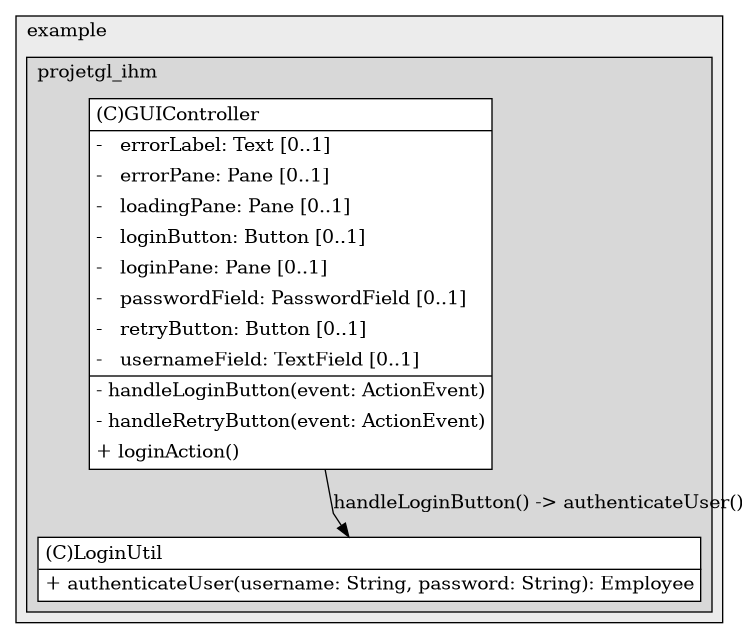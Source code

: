 @startuml

/' diagram meta data start
config=StructureConfiguration;
{
  "projectClassification": {
    "searchMode": "OpenProject", // OpenProject, AllProjects
    "includedProjects": "",
    "pathEndKeywords": "*.impl",
    "isClientPath": "",
    "isClientName": "",
    "isTestPath": "",
    "isTestName": "",
    "isMappingPath": "",
    "isMappingName": "",
    "isDataAccessPath": "",
    "isDataAccessName": "",
    "isDataStructurePath": "",
    "isDataStructureName": "",
    "isInterfaceStructuresPath": "",
    "isInterfaceStructuresName": "",
    "isEntryPointPath": "",
    "isEntryPointName": "",
    "treatFinalFieldsAsMandatory": false
  },
  "graphRestriction": {
    "classPackageExcludeFilter": "",
    "classPackageIncludeFilter": "",
    "classNameExcludeFilter": "",
    "classNameIncludeFilter": "",
    "methodNameExcludeFilter": "",
    "methodNameIncludeFilter": "",
    "removeByInheritance": "", // inheritance/annotation based filtering is done in a second step
    "removeByAnnotation": "",
    "removeByClassPackage": "", // cleanup the graph after inheritance/annotation based filtering is done
    "removeByClassName": "",
    "cutMappings": false,
    "cutEnum": true,
    "cutTests": true,
    "cutClient": true,
    "cutDataAccess": false,
    "cutInterfaceStructures": false,
    "cutDataStructures": false,
    "cutGetterAndSetter": true,
    "cutConstructors": true
  },
  "graphTraversal": {
    "forwardDepth": 6,
    "backwardDepth": 6,
    "classPackageExcludeFilter": "",
    "classPackageIncludeFilter": "",
    "classNameExcludeFilter": "",
    "classNameIncludeFilter": "",
    "methodNameExcludeFilter": "",
    "methodNameIncludeFilter": "",
    "hideMappings": false,
    "hideDataStructures": false,
    "hidePrivateMethods": true,
    "hideInterfaceCalls": true, // indirection: implementation -> interface (is hidden) -> implementation
    "onlyShowApplicationEntryPoints": false, // root node is included
    "useMethodCallsForStructureDiagram": "ForwardOnly" // ForwardOnly, BothDirections, No
  },
  "details": {
    "aggregation": "GroupByClass", // ByClass, GroupByClass, None
    "showClassGenericTypes": true,
    "showMethods": true,
    "showMethodParameterNames": true,
    "showMethodParameterTypes": true,
    "showMethodReturnType": true,
    "showPackageLevels": 2,
    "showDetailedClassStructure": true
  },
  "rootClass": "com.example.projetgl_ihm.GUI.GUIController",
  "extensionCallbackMethod": "" // qualified.class.name#methodName - signature: public static String method(String)
}
diagram meta data end '/



digraph g {
    rankdir="TB"
    splines=polyline
    

'nodes 
subgraph cluster_1322970774 { 
   	label=example
	labeljust=l
	fillcolor="#ececec"
	style=filled
   
   subgraph cluster_729247068 { 
   	label=projetgl_ihm
	labeljust=l
	fillcolor="#d8d8d8"
	style=filled
   
   GUIController398526818[
	label=<<TABLE BORDER="1" CELLBORDER="0" CELLPADDING="4" CELLSPACING="0">
<TR><TD ALIGN="LEFT" >(C)GUIController</TD></TR>
<HR/>
<TR><TD ALIGN="LEFT" >-   errorLabel: Text [0..1]</TD></TR>
<TR><TD ALIGN="LEFT" >-   errorPane: Pane [0..1]</TD></TR>
<TR><TD ALIGN="LEFT" >-   loadingPane: Pane [0..1]</TD></TR>
<TR><TD ALIGN="LEFT" >-   loginButton: Button [0..1]</TD></TR>
<TR><TD ALIGN="LEFT" >-   loginPane: Pane [0..1]</TD></TR>
<TR><TD ALIGN="LEFT" >-   passwordField: PasswordField [0..1]</TD></TR>
<TR><TD ALIGN="LEFT" >-   retryButton: Button [0..1]</TD></TR>
<TR><TD ALIGN="LEFT" >-   usernameField: TextField [0..1]</TD></TR>
<HR/>
<TR><TD ALIGN="LEFT" >- handleLoginButton(event: ActionEvent)</TD></TR>
<TR><TD ALIGN="LEFT" >- handleRetryButton(event: ActionEvent)</TD></TR>
<TR><TD ALIGN="LEFT" >+ loginAction()</TD></TR>
</TABLE>>
	style=filled
	margin=0
	shape=plaintext
	fillcolor="#FFFFFF"
];

LoginUtil162198024[
	label=<<TABLE BORDER="1" CELLBORDER="0" CELLPADDING="4" CELLSPACING="0">
<TR><TD ALIGN="LEFT" >(C)LoginUtil</TD></TR>
<HR/>
<TR><TD ALIGN="LEFT" >+ authenticateUser(username: String, password: String): Employee</TD></TR>
</TABLE>>
	style=filled
	margin=0
	shape=plaintext
	fillcolor="#FFFFFF"
];
} 
} 

'edges    
GUIController398526818 -> LoginUtil162198024[label="handleLoginButton() -> authenticateUser()"];
    
}
@enduml